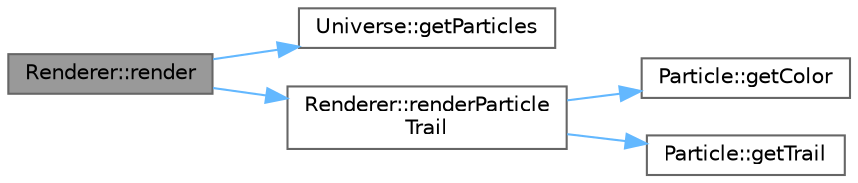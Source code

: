digraph "Renderer::render"
{
 // LATEX_PDF_SIZE
  bgcolor="transparent";
  edge [fontname=Helvetica,fontsize=10,labelfontname=Helvetica,labelfontsize=10];
  node [fontname=Helvetica,fontsize=10,shape=box,height=0.2,width=0.4];
  rankdir="LR";
  Node1 [id="Node000001",label="Renderer::render",height=0.2,width=0.4,color="gray40", fillcolor="grey60", style="filled", fontcolor="black",tooltip="Renders the given universe."];
  Node1 -> Node2 [id="edge1_Node000001_Node000002",color="steelblue1",style="solid",tooltip=" "];
  Node2 [id="Node000002",label="Universe::getParticles",height=0.2,width=0.4,color="grey40", fillcolor="white", style="filled",URL="$classUniverse.html#a0c0de5debd9d56b5c7bfee83dfa02c54",tooltip="Return the vector containing all particles."];
  Node1 -> Node3 [id="edge2_Node000001_Node000003",color="steelblue1",style="solid",tooltip=" "];
  Node3 [id="Node000003",label="Renderer::renderParticle\lTrail",height=0.2,width=0.4,color="grey40", fillcolor="white", style="filled",URL="$classRenderer.html#abc3bfdc74cb66fb0fa414cf43d489d1e",tooltip="Render the trail of the given particle."];
  Node3 -> Node4 [id="edge3_Node000003_Node000004",color="steelblue1",style="solid",tooltip=" "];
  Node4 [id="Node000004",label="Particle::getColor",height=0.2,width=0.4,color="grey40", fillcolor="white", style="filled",URL="$classParticle.html#a98da15b5d82f42f50202eba4fcd984d5",tooltip="Gets the color."];
  Node3 -> Node5 [id="edge4_Node000003_Node000005",color="steelblue1",style="solid",tooltip=" "];
  Node5 [id="Node000005",label="Particle::getTrail",height=0.2,width=0.4,color="grey40", fillcolor="white", style="filled",URL="$classParticle.html#abb55a0382f393fc1b3140cbd21a62f7e",tooltip="Gets the trail."];
}

